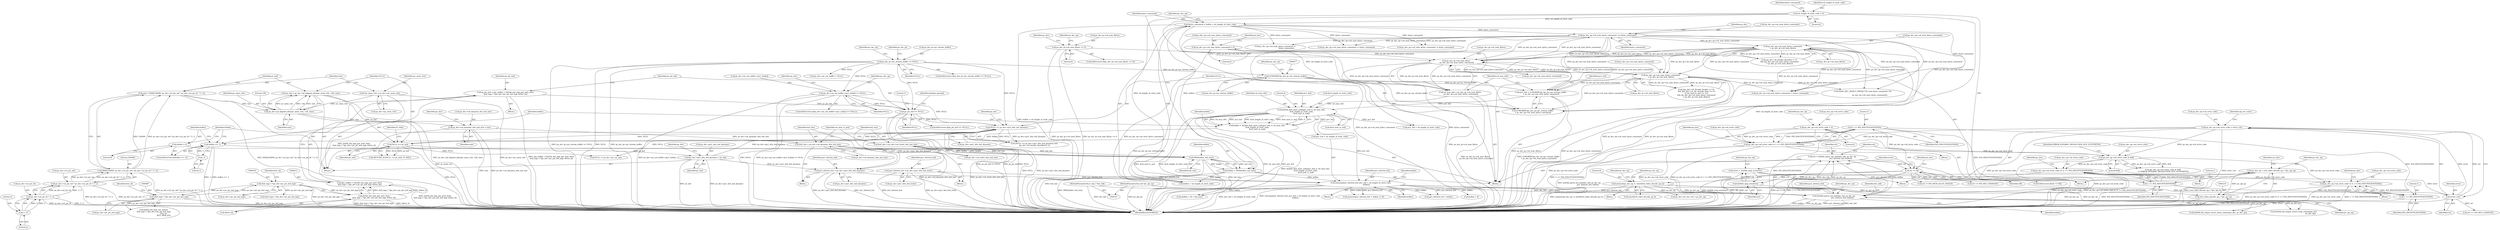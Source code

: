 digraph "0_Android_7554755536019e439433c515eeb44e701fb3bfb2@pointer" {
"1001747" [label="(Call,ps_dec_op->u4_error_code |= (1 << IVD_INSUFFICIENTDATA))"];
"1001695" [label="(Call,ps_dec_op->u4_error_code & 0xff)"];
"1001301" [label="(Call,ps_dec_op->u4_error_code = error | ret)"];
"1001305" [label="(Call,error | ret)"];
"1001297" [label="(Call,error =  ih264d_map_error(ret))"];
"1001299" [label="(Call,ih264d_map_error(ret))"];
"1001292" [label="(Call,ret != OK)"];
"1001284" [label="(Call,ret = ih264d_parse_nal_unit(dec_hdl, ps_dec_op,\n                              pu1_bitstrm_buf, buflen))"];
"1001286" [label="(Call,ih264d_parse_nal_unit(dec_hdl, ps_dec_op,\n                              pu1_bitstrm_buf, buflen))"];
"1000148" [label="(MethodParameterIn,iv_obj_t *dec_hdl)"];
"1000227" [label="(Call,memset(ps_dec_op, 0, sizeof(ivd_video_decode_op_t)))"];
"1000215" [label="(Call,ps_dec_op = (ivd_video_decode_op_t *)pv_api_op)"];
"1000217" [label="(Call,(ivd_video_decode_op_t *)pv_api_op)"];
"1000150" [label="(MethodParameterIn,void *pv_api_op)"];
"1001200" [label="(Call,memcpy(pu1_bitstrm_buf, pu1_buf + u4_length_of_start_code,\n                   buflen))"];
"1001055" [label="(Call,pu1_bitstrm_buf = ps_dec->pu1_bits_buf_dynamic)"];
"1001040" [label="(Call,ps_dec->pu1_bits_buf_dynamic = pv_buf)"];
"1001036" [label="(Call,NULL == pv_buf)"];
"1000995" [label="(Call,NULL == ps_dec->pu1_bits_buf_dynamic)"];
"1000406" [label="(Call,ps_dec->ps_out_buffer->pu1_bufs[i] == NULL)"];
"1000260" [label="(Call,ps_dec_ip->pv_stream_buffer == NULL)"];
"1000623" [label="(Call,ps_pic_buf == NULL)"];
"1000610" [label="(Call,ps_pic_buf = (pic_buffer_t *)ih264_buf_mgr_get_next_free(\n (buf_mgr_t *)ps_dec->pv_pic_buf_mgr, &free_id))"];
"1000612" [label="(Call,(pic_buffer_t *)ih264_buf_mgr_get_next_free(\n (buf_mgr_t *)ps_dec->pv_pic_buf_mgr, &free_id))"];
"1000614" [label="(Call,ih264_buf_mgr_get_next_free(\n (buf_mgr_t *)ps_dec->pv_pic_buf_mgr, &free_id))"];
"1000615" [label="(Call,(buf_mgr_t *)ps_dec->pv_pic_buf_mgr)"];
"1000686" [label="(Call,(buf_mgr_t *)ps_dec->pv_pic_buf_mgr)"];
"1001029" [label="(Call,pv_buf = ps_dec->pf_aligned_alloc(pv_mem_ctxt, 128, size))"];
"1001031" [label="(Call,ps_dec->pf_aligned_alloc(pv_mem_ctxt, 128, size))"];
"1001009" [label="(Call,*pv_mem_ctxt = ps_dec->pv_mem_ctxt)"];
"1001014" [label="(Call,size = MAX(256000, ps_dec->u2_pic_wd * ps_dec->u2_pic_ht * 3 / 2))"];
"1001016" [label="(Call,MAX(256000, ps_dec->u2_pic_wd * ps_dec->u2_pic_ht * 3 / 2))"];
"1001018" [label="(Call,ps_dec->u2_pic_wd * ps_dec->u2_pic_ht * 3 / 2)"];
"1001022" [label="(Call,ps_dec->u2_pic_ht * 3 / 2)"];
"1001026" [label="(Call,3 / 2)"];
"1001067" [label="(Call,pu1_bitstrm_buf = ps_dec->pu1_bits_buf_static)"];
"1001082" [label="(Call,ih264d_find_start_code(pu1_buf, 0, u4_max_ofst,\n &u4_length_of_start_code,\n &u4_next_is_aud))"];
"1000973" [label="(Call,pu1_buf = (UWORD8*)ps_dec_ip->pv_stream_buffer\n + ps_dec_op->u4_num_bytes_consumed)"];
"1000976" [label="(Call,(UWORD8*)ps_dec_ip->pv_stream_buffer)"];
"1001416" [label="(Call,ps_dec_op->u4_num_bytes_consumed\n < ps_dec_ip->u4_num_Bytes)"];
"1001108" [label="(Call,ps_dec_op->u4_num_bytes_consumed += bytes_consumed)"];
"1001103" [label="(Call,bytes_consumed = buflen + u4_length_of_start_code)"];
"1001098" [label="(Call,buflen = MIN(buflen, buf_size))"];
"1001100" [label="(Call,MIN(buflen, buf_size))"];
"1001091" [label="(Call,buflen == -1)"];
"1001080" [label="(Call,buflen = ih264d_find_start_code(pu1_buf, 0, u4_max_ofst,\n &u4_length_of_start_code,\n &u4_next_is_aud))"];
"1001093" [label="(Call,-1)"];
"1001095" [label="(Call,buflen = 0)"];
"1001060" [label="(Call,buf_size = ps_dec->u4_dynamic_bits_buf_size)"];
"1001045" [label="(Call,ps_dec->u4_dynamic_bits_buf_size = size)"];
"1001072" [label="(Call,buf_size = ps_dec->u4_static_bits_buf_size)"];
"1000171" [label="(Call,u4_length_of_start_code = 0)"];
"1000986" [label="(Call,ps_dec_ip->u4_num_Bytes\n - ps_dec_op->u4_num_bytes_consumed)"];
"1000281" [label="(Call,ps_dec_ip->u4_num_Bytes <= 0)"];
"1001441" [label="(Call,ps_dec_op->u4_num_bytes_consumed\n < ps_dec_ip->u4_num_Bytes)"];
"1000306" [label="(Call,ps_dec_op->u4_num_bytes_consumed = 0)"];
"1000984" [label="(Call,u4_max_ofst = ps_dec_ip->u4_num_Bytes\n - ps_dec_op->u4_num_bytes_consumed)"];
"1000476" [label="(Call,ps_dec_op->u4_error_code = 0)"];
"1001234" [label="(Call,ps_dec_op->u4_error_code |= 1 << IVD_INSUFFICIENTDATA)"];
"1001238" [label="(Call,1 << IVD_INSUFFICIENTDATA)"];
"1001727" [label="(Call,ps_dec_op->u4_error_code |= (1 << IVD_INSUFFICIENTDATA))"];
"1001731" [label="(Call,1 << IVD_INSUFFICIENTDATA)"];
"1001751" [label="(Call,1 << IVD_INSUFFICIENTDATA)"];
"1001085" [label="(Identifier,u4_max_ofst)"];
"1000303" [label="(Identifier,ps_dec)"];
"1001057" [label="(Call,ps_dec->pu1_bits_buf_dynamic)"];
"1001151" [label="(Call,ps_dec_op->u4_num_bytes_consumed -=\n                                        bytes_consumed)"];
"1000986" [label="(Call,ps_dec_ip->u4_num_Bytes\n - ps_dec_op->u4_num_bytes_consumed)"];
"1000219" [label="(Identifier,pv_api_op)"];
"1000978" [label="(Call,ps_dec_ip->pv_stream_buffer)"];
"1001011" [label="(Call,ps_dec->pv_mem_ctxt)"];
"1001201" [label="(Identifier,pu1_bitstrm_buf)"];
"1001238" [label="(Call,1 << IVD_INSUFFICIENTDATA)"];
"1000261" [label="(Call,ps_dec_ip->pv_stream_buffer)"];
"1001099" [label="(Identifier,buflen)"];
"1000971" [label="(Block,)"];
"1001078" [label="(Identifier,u4_next_is_aud)"];
"1001052" [label="(Identifier,ps_dec)"];
"1001239" [label="(Literal,1)"];
"1000281" [label="(Call,ps_dec_ip->u4_num_Bytes <= 0)"];
"1001294" [label="(Identifier,OK)"];
"1000976" [label="(Call,(UWORD8*)ps_dec_ip->pv_stream_buffer)"];
"1001068" [label="(Identifier,pu1_bitstrm_buf)"];
"1001289" [label="(Identifier,pu1_bitstrm_buf)"];
"1001286" [label="(Call,ih264d_parse_nal_unit(dec_hdl, ps_dec_op,\n                              pu1_bitstrm_buf, buflen))"];
"1000480" [label="(Literal,0)"];
"1000982" [label="(Identifier,ps_dec_op)"];
"1001200" [label="(Call,memcpy(pu1_bitstrm_buf, pu1_buf + u4_length_of_start_code,\n                   buflen))"];
"1000974" [label="(Identifier,pu1_buf)"];
"1000220" [label="(Block,)"];
"1001298" [label="(Identifier,error)"];
"1000685" [label="(Call,ih264_buf_mgr_set_status(\n (buf_mgr_t *)ps_dec->pv_pic_buf_mgr,\n                                    free_id,\n                                    BUF_MGR_IO))"];
"1000483" [label="(Identifier,ps_dec_op)"];
"1000176" [label="(Identifier,bytes_consumed)"];
"1000608" [label="(Block,)"];
"1001695" [label="(Call,ps_dec_op->u4_error_code & 0xff)"];
"1000984" [label="(Call,u4_max_ofst = ps_dec_ip->u4_num_Bytes\n - ps_dec_op->u4_num_bytes_consumed)"];
"1001081" [label="(Identifier,buflen)"];
"1001213" [label="(Call,memset(pu1_bitstrm_buf + buflen, 0, 8))"];
"1001732" [label="(Literal,1)"];
"1001699" [label="(Literal,0xff)"];
"1001054" [label="(Block,)"];
"1000268" [label="(Identifier,ps_dec_op)"];
"1001244" [label="(Identifier,ps_dec)"];
"1001751" [label="(Call,1 << IVD_INSUFFICIENTDATA)"];
"1001291" [label="(ControlStructure,if(ret != OK))"];
"1001463" [label="(Call,ret != IVD_MEM_ALLOC_FAILED)"];
"1000307" [label="(Call,ps_dec_op->u4_num_bytes_consumed)"];
"1001234" [label="(Call,ps_dec_op->u4_error_code |= 1 << IVD_INSUFFICIENTDATA)"];
"1000994" [label="(Call,(NULL == ps_dec->pu1_bits_buf_dynamic) &&\n (ps_dec->i4_header_decoded & 1))"];
"1001035" [label="(Call,RETURN_IF((NULL == pv_buf), IV_FAIL))"];
"1001030" [label="(Identifier,pv_buf)"];
"1001010" [label="(Identifier,pv_mem_ctxt)"];
"1000678" [label="(Literal,1)"];
"1001047" [label="(Identifier,ps_dec)"];
"1001080" [label="(Call,buflen = ih264d_find_start_code(pu1_buf, 0, u4_max_ofst,\n &u4_length_of_start_code,\n &u4_next_is_aud))"];
"1000623" [label="(Call,ps_pic_buf == NULL)"];
"1001119" [label="(Identifier,ps_dec)"];
"1001094" [label="(Literal,1)"];
"1000686" [label="(Call,(buf_mgr_t *)ps_dec->pv_pic_buf_mgr)"];
"1001055" [label="(Call,pu1_bitstrm_buf = ps_dec->pu1_bits_buf_dynamic)"];
"1001002" [label="(Identifier,ps_dec)"];
"1001303" [label="(Identifier,ps_dec_op)"];
"1000228" [label="(Identifier,ps_dec_op)"];
"1000996" [label="(Identifier,NULL)"];
"1001026" [label="(Call,3 / 2)"];
"1001073" [label="(Identifier,buf_size)"];
"1001084" [label="(Literal,0)"];
"1001416" [label="(Call,ps_dec_op->u4_num_bytes_consumed\n < ps_dec_ip->u4_num_Bytes)"];
"1001299" [label="(Call,ih264d_map_error(ret))"];
"1001574" [label="(Call,ps_dec_op->u4_num_bytes_consumed -= bytes_consumed)"];
"1001207" [label="(Call,(buflen + 8) < buf_size)"];
"1001205" [label="(Identifier,buflen)"];
"1001361" [label="(Call,ps_dec_op->u4_num_bytes_consumed -= bytes_consumed)"];
"1000260" [label="(Call,ps_dec_ip->pv_stream_buffer == NULL)"];
"1000311" [label="(Call,ps_dec->ps_out_buffer = NULL)"];
"1001748" [label="(Call,ps_dec_op->u4_error_code)"];
"1001005" [label="(Block,)"];
"1001037" [label="(Identifier,NULL)"];
"1000435" [label="(Identifier,ps_dec)"];
"1001214" [label="(Call,pu1_bitstrm_buf + buflen)"];
"1001109" [label="(Call,ps_dec_op->u4_num_bytes_consumed)"];
"1001091" [label="(Call,buflen == -1)"];
"1000285" [label="(Literal,0)"];
"1001029" [label="(Call,pv_buf = ps_dec->pf_aligned_alloc(pv_mem_ctxt, 128, size))"];
"1001088" [label="(Call,&u4_next_is_aud)"];
"1000215" [label="(Call,ps_dec_op = (ivd_video_decode_op_t *)pv_api_op)"];
"1001017" [label="(Literal,256000)"];
"1001023" [label="(Call,ps_dec->u2_pic_ht)"];
"1000987" [label="(Call,ps_dec_ip->u4_num_Bytes)"];
"1002087" [label="(Call,NULL != ps_dec->ps_cur_sps)"];
"1001015" [label="(Identifier,size)"];
"1000289" [label="(Identifier,ps_dec_op)"];
"1001083" [label="(Identifier,pu1_buf)"];
"1001014" [label="(Call,size = MAX(256000, ps_dec->u2_pic_wd * ps_dec->u2_pic_ht * 3 / 2))"];
"1000630" [label="(Identifier,display_queued)"];
"1000283" [label="(Identifier,ps_dec_ip)"];
"1001096" [label="(Identifier,buflen)"];
"1001293" [label="(Identifier,ret)"];
"1001016" [label="(Call,MAX(256000, ps_dec->u2_pic_wd * ps_dec->u2_pic_ht * 3 / 2))"];
"1001049" [label="(Identifier,size)"];
"1001126" [label="(Call,pu1_buf + u4_length_of_start_code)"];
"1000229" [label="(Literal,0)"];
"1000151" [label="(Block,)"];
"1000973" [label="(Call,pu1_buf = (UWORD8*)ps_dec_ip->pv_stream_buffer\n + ps_dec_op->u4_num_bytes_consumed)"];
"1001753" [label="(Identifier,IVD_INSUFFICIENTDATA)"];
"1001044" [label="(Identifier,pv_buf)"];
"1000217" [label="(Call,(ivd_video_decode_op_t *)pv_api_op)"];
"1001752" [label="(Literal,1)"];
"1001442" [label="(Call,ps_dec_op->u4_num_bytes_consumed)"];
"1001235" [label="(Call,ps_dec_op->u4_error_code)"];
"1001756" [label="(Identifier,ps_dec)"];
"1001060" [label="(Call,buf_size = ps_dec->u4_dynamic_bits_buf_size)"];
"1001358" [label="(Identifier,ps_dec)"];
"1000171" [label="(Call,u4_length_of_start_code = 0)"];
"1001090" [label="(ControlStructure,if(buflen == -1))"];
"1001305" [label="(Call,error | ret)"];
"1000230" [label="(Call,sizeof(ivd_video_decode_op_t))"];
"1000476" [label="(Call,ps_dec_op->u4_error_code = 0)"];
"1000150" [label="(MethodParameterIn,void *pv_api_op)"];
"1001046" [label="(Call,ps_dec->u4_dynamic_bits_buf_size)"];
"1000617" [label="(Call,ps_dec->pv_pic_buf_mgr)"];
"1000227" [label="(Call,memset(ps_dec_op, 0, sizeof(ivd_video_decode_op_t)))"];
"1000975" [label="(Call,(UWORD8*)ps_dec_ip->pv_stream_buffer\n + ps_dec_op->u4_num_bytes_consumed)"];
"1000313" [label="(Identifier,ps_dec)"];
"1001727" [label="(Call,ps_dec_op->u4_error_code |= (1 << IVD_INSUFFICIENTDATA))"];
"1001425" [label="(Call,((ps_dec->i4_decode_header == 0)\n && ((ps_dec->u1_pic_decode_done == 0)\n || (u4_next_is_aud == 1)))\n && (ps_dec_op->u4_num_bytes_consumed\n < ps_dec_ip->u4_num_Bytes))"];
"1001290" [label="(Identifier,buflen)"];
"1000306" [label="(Call,ps_dec_op->u4_num_bytes_consumed = 0)"];
"1001338" [label="(Call,ps_dec_op->u4_num_bytes_consumed -= bytes_consumed)"];
"1001300" [label="(Identifier,ret)"];
"1001694" [label="(Call,(ps_dec_op->u4_error_code & 0xff)\n != ERROR_DYNAMIC_RESOLUTION_NOT_SUPPORTED)"];
"1001108" [label="(Call,ps_dec_op->u4_num_bytes_consumed += bytes_consumed)"];
"1001072" [label="(Call,buf_size = ps_dec->u4_static_bits_buf_size)"];
"1001209" [label="(Identifier,buflen)"];
"1001019" [label="(Call,ps_dec->u2_pic_wd)"];
"1001100" [label="(Call,MIN(buflen, buf_size))"];
"1001093" [label="(Call,-1)"];
"1000310" [label="(Literal,0)"];
"1002129" [label="(MethodReturn,WORD32)"];
"1001104" [label="(Identifier,bytes_consumed)"];
"1001284" [label="(Call,ret = ih264d_parse_nal_unit(dec_hdl, ps_dec_op,\n                              pu1_bitstrm_buf, buflen))"];
"1001009" [label="(Call,*pv_mem_ctxt = ps_dec->pv_mem_ctxt)"];
"1001066" [label="(Block,)"];
"1000148" [label="(MethodParameterIn,iv_obj_t *dec_hdl)"];
"1002122" [label="(Call,H264_DEC_DEBUG_PRINT(\"The num bytes consumed: %d\n\",\n                         ps_dec_op->u4_num_bytes_consumed))"];
"1001747" [label="(Call,ps_dec_op->u4_error_code |= (1 << IVD_INSUFFICIENTDATA))"];
"1000997" [label="(Call,ps_dec->pu1_bits_buf_dynamic)"];
"1000173" [label="(Literal,0)"];
"1001746" [label="(Block,)"];
"1000622" [label="(ControlStructure,if(ps_pic_buf == NULL))"];
"1001032" [label="(Identifier,pv_mem_ctxt)"];
"1001410" [label="(Call,(ps_dec->i4_header_decoded != 3)\n && (ps_dec_op->u4_num_bytes_consumed\n < ps_dec_ip->u4_num_Bytes))"];
"1001696" [label="(Call,ps_dec_op->u4_error_code)"];
"1000995" [label="(Call,NULL == ps_dec->pu1_bits_buf_dynamic)"];
"1000223" [label="(Identifier,u4_size)"];
"1001105" [label="(Call,buflen + u4_length_of_start_code)"];
"1001097" [label="(Literal,0)"];
"1000624" [label="(Identifier,ps_pic_buf)"];
"1001069" [label="(Call,ps_dec->pu1_bits_buf_static)"];
"1000985" [label="(Identifier,u4_max_ofst)"];
"1001301" [label="(Call,ps_dec_op->u4_error_code = error | ret)"];
"1001726" [label="(Block,)"];
"1001095" [label="(Call,buflen = 0)"];
"1001295" [label="(Block,)"];
"1000614" [label="(Call,ih264_buf_mgr_get_next_free(\n (buf_mgr_t *)ps_dec->pv_pic_buf_mgr, &free_id))"];
"1001728" [label="(Call,ps_dec_op->u4_error_code)"];
"1001445" [label="(Call,ps_dec_ip->u4_num_Bytes)"];
"1001067" [label="(Call,pu1_bitstrm_buf = ps_dec->pu1_bits_buf_static)"];
"1001086" [label="(Call,&u4_length_of_start_code)"];
"1001102" [label="(Identifier,buf_size)"];
"1001040" [label="(Call,ps_dec->pu1_bits_buf_dynamic = pv_buf)"];
"1000406" [label="(Call,ps_dec->ps_out_buffer->pu1_bufs[i] == NULL)"];
"1001036" [label="(Call,NULL == pv_buf)"];
"1000418" [label="(Identifier,ps_dec_op)"];
"1001056" [label="(Identifier,pu1_bitstrm_buf)"];
"1000620" [label="(Call,&free_id)"];
"1001045" [label="(Call,ps_dec->u4_dynamic_bits_buf_size = size)"];
"1001062" [label="(Call,ps_dec->u4_dynamic_bits_buf_size)"];
"1001202" [label="(Call,pu1_buf + u4_length_of_start_code)"];
"1001302" [label="(Call,ps_dec_op->u4_error_code)"];
"1000216" [label="(Identifier,ps_dec_op)"];
"1001082" [label="(Call,ih264d_find_start_code(pu1_buf, 0, u4_max_ofst,\n &u4_length_of_start_code,\n &u4_next_is_aud))"];
"1001441" [label="(Call,ps_dec_op->u4_num_bytes_consumed\n < ps_dec_ip->u4_num_Bytes)"];
"1001110" [label="(Identifier,ps_dec_op)"];
"1000610" [label="(Call,ps_pic_buf = (pic_buffer_t *)ih264_buf_mgr_get_next_free(\n (buf_mgr_t *)ps_dec->pv_pic_buf_mgr, &free_id))"];
"1000625" [label="(Identifier,NULL)"];
"1001208" [label="(Call,buflen + 8)"];
"1000696" [label="(Call,(buf_mgr_t *)ps_dec->pv_pic_buf_mgr)"];
"1001309" [label="(Identifier,api_ret_value)"];
"1000280" [label="(ControlStructure,if(ps_dec_ip->u4_num_Bytes <= 0))"];
"1001199" [label="(Block,)"];
"1001034" [label="(Identifier,size)"];
"1001240" [label="(Identifier,IVD_INSUFFICIENTDATA)"];
"1001700" [label="(Identifier,ERROR_DYNAMIC_RESOLUTION_NOT_SUPPORTED)"];
"1001306" [label="(Identifier,error)"];
"1000621" [label="(Identifier,free_id)"];
"1000612" [label="(Call,(pic_buffer_t *)ih264_buf_mgr_get_next_free(\n (buf_mgr_t *)ps_dec->pv_pic_buf_mgr, &free_id))"];
"1001543" [label="(Call,ret == IVD_RES_CHANGED)"];
"1001297" [label="(Call,error =  ih264d_map_error(ret))"];
"1001420" [label="(Call,ps_dec_ip->u4_num_Bytes)"];
"1001307" [label="(Identifier,ret)"];
"1001074" [label="(Call,ps_dec->u4_static_bits_buf_size)"];
"1001417" [label="(Call,ps_dec_op->u4_num_bytes_consumed)"];
"1001733" [label="(Identifier,IVD_INSUFFICIENTDATA)"];
"1001022" [label="(Call,ps_dec->u2_pic_ht * 3 / 2)"];
"1001098" [label="(Call,buflen = MIN(buflen, buf_size))"];
"1001313" [label="(Call,ret == IVD_RES_CHANGED)"];
"1001061" [label="(Identifier,buf_size)"];
"1000414" [label="(Identifier,NULL)"];
"1001033" [label="(Literal,128)"];
"1000234" [label="(Identifier,ps_dec_op)"];
"1001731" [label="(Call,1 << IVD_INSUFFICIENTDATA)"];
"1000237" [label="(Call,ps_dec->pv_dec_out = ps_dec_op)"];
"1000407" [label="(Call,ps_dec->ps_out_buffer->pu1_bufs[i])"];
"1001018" [label="(Call,ps_dec->u2_pic_wd * ps_dec->u2_pic_ht * 3 / 2)"];
"1001292" [label="(Call,ret != OK)"];
"1001285" [label="(Identifier,ret)"];
"1001028" [label="(Literal,2)"];
"1001092" [label="(Identifier,buflen)"];
"1001288" [label="(Identifier,ps_dec_op)"];
"1000282" [label="(Call,ps_dec_ip->u4_num_Bytes)"];
"1000990" [label="(Call,ps_dec_op->u4_num_bytes_consumed)"];
"1000691" [label="(Identifier,free_id)"];
"1001112" [label="(Identifier,bytes_consumed)"];
"1001038" [label="(Identifier,pv_buf)"];
"1001248" [label="(Call,ih264d_fill_output_struct_from_context(ps_dec,\n                                                           ps_dec_op))"];
"1000405" [label="(ControlStructure,if(ps_dec->ps_out_buffer->pu1_bufs[i] == NULL))"];
"1000264" [label="(Identifier,NULL)"];
"1001039" [label="(Identifier,IV_FAIL)"];
"1001031" [label="(Call,ps_dec->pf_aligned_alloc(pv_mem_ctxt, 128, size))"];
"1000611" [label="(Identifier,ps_pic_buf)"];
"1000615" [label="(Call,(buf_mgr_t *)ps_dec->pv_pic_buf_mgr)"];
"1001103" [label="(Call,bytes_consumed = buflen + u4_length_of_start_code)"];
"1000259" [label="(ControlStructure,if(ps_dec_ip->pv_stream_buffer == NULL))"];
"1000688" [label="(Call,ps_dec->pv_pic_buf_mgr)"];
"1001287" [label="(Identifier,dec_hdl)"];
"1001027" [label="(Literal,3)"];
"1000477" [label="(Call,ps_dec_op->u4_error_code)"];
"1001228" [label="(Block,)"];
"1002009" [label="(Call,ih264d_fill_output_struct_from_context(ps_dec, ps_dec_op))"];
"1001101" [label="(Identifier,buflen)"];
"1000172" [label="(Identifier,u4_length_of_start_code)"];
"1001738" [label="(Identifier,ps_dec)"];
"1001041" [label="(Call,ps_dec->pu1_bits_buf_dynamic)"];
"1001747" -> "1001746"  [label="AST: "];
"1001747" -> "1001751"  [label="CFG: "];
"1001748" -> "1001747"  [label="AST: "];
"1001751" -> "1001747"  [label="AST: "];
"1001756" -> "1001747"  [label="CFG: "];
"1001747" -> "1002129"  [label="DDG: ps_dec_op->u4_error_code |= (1 << IVD_INSUFFICIENTDATA)"];
"1001747" -> "1002129"  [label="DDG: ps_dec_op->u4_error_code"];
"1001747" -> "1002129"  [label="DDG: 1 << IVD_INSUFFICIENTDATA"];
"1001695" -> "1001747"  [label="DDG: ps_dec_op->u4_error_code"];
"1001727" -> "1001747"  [label="DDG: ps_dec_op->u4_error_code"];
"1001751" -> "1001747"  [label="DDG: 1"];
"1001751" -> "1001747"  [label="DDG: IVD_INSUFFICIENTDATA"];
"1001695" -> "1001694"  [label="AST: "];
"1001695" -> "1001699"  [label="CFG: "];
"1001696" -> "1001695"  [label="AST: "];
"1001699" -> "1001695"  [label="AST: "];
"1001700" -> "1001695"  [label="CFG: "];
"1001695" -> "1002129"  [label="DDG: ps_dec_op->u4_error_code"];
"1001695" -> "1001694"  [label="DDG: ps_dec_op->u4_error_code"];
"1001695" -> "1001694"  [label="DDG: 0xff"];
"1001301" -> "1001695"  [label="DDG: ps_dec_op->u4_error_code"];
"1000476" -> "1001695"  [label="DDG: ps_dec_op->u4_error_code"];
"1001234" -> "1001695"  [label="DDG: ps_dec_op->u4_error_code"];
"1001695" -> "1001727"  [label="DDG: ps_dec_op->u4_error_code"];
"1001301" -> "1001295"  [label="AST: "];
"1001301" -> "1001305"  [label="CFG: "];
"1001302" -> "1001301"  [label="AST: "];
"1001305" -> "1001301"  [label="AST: "];
"1001309" -> "1001301"  [label="CFG: "];
"1001301" -> "1002129"  [label="DDG: ps_dec_op->u4_error_code"];
"1001301" -> "1002129"  [label="DDG: error | ret"];
"1001301" -> "1001234"  [label="DDG: ps_dec_op->u4_error_code"];
"1001305" -> "1001301"  [label="DDG: error"];
"1001305" -> "1001301"  [label="DDG: ret"];
"1001305" -> "1001307"  [label="CFG: "];
"1001306" -> "1001305"  [label="AST: "];
"1001307" -> "1001305"  [label="AST: "];
"1001305" -> "1002129"  [label="DDG: error"];
"1001297" -> "1001305"  [label="DDG: error"];
"1001299" -> "1001305"  [label="DDG: ret"];
"1001305" -> "1001313"  [label="DDG: ret"];
"1001297" -> "1001295"  [label="AST: "];
"1001297" -> "1001299"  [label="CFG: "];
"1001298" -> "1001297"  [label="AST: "];
"1001299" -> "1001297"  [label="AST: "];
"1001303" -> "1001297"  [label="CFG: "];
"1001297" -> "1002129"  [label="DDG: ih264d_map_error(ret)"];
"1001299" -> "1001297"  [label="DDG: ret"];
"1001299" -> "1001300"  [label="CFG: "];
"1001300" -> "1001299"  [label="AST: "];
"1001292" -> "1001299"  [label="DDG: ret"];
"1001292" -> "1001291"  [label="AST: "];
"1001292" -> "1001294"  [label="CFG: "];
"1001293" -> "1001292"  [label="AST: "];
"1001294" -> "1001292"  [label="AST: "];
"1001298" -> "1001292"  [label="CFG: "];
"1001358" -> "1001292"  [label="CFG: "];
"1001292" -> "1002129"  [label="DDG: OK"];
"1001292" -> "1002129"  [label="DDG: ret"];
"1001292" -> "1002129"  [label="DDG: ret != OK"];
"1001284" -> "1001292"  [label="DDG: ret"];
"1001292" -> "1001463"  [label="DDG: ret"];
"1001292" -> "1001543"  [label="DDG: ret"];
"1001284" -> "1000971"  [label="AST: "];
"1001284" -> "1001286"  [label="CFG: "];
"1001285" -> "1001284"  [label="AST: "];
"1001286" -> "1001284"  [label="AST: "];
"1001293" -> "1001284"  [label="CFG: "];
"1001284" -> "1002129"  [label="DDG: ih264d_parse_nal_unit(dec_hdl, ps_dec_op,\n                              pu1_bitstrm_buf, buflen)"];
"1001286" -> "1001284"  [label="DDG: dec_hdl"];
"1001286" -> "1001284"  [label="DDG: ps_dec_op"];
"1001286" -> "1001284"  [label="DDG: pu1_bitstrm_buf"];
"1001286" -> "1001284"  [label="DDG: buflen"];
"1001286" -> "1001290"  [label="CFG: "];
"1001287" -> "1001286"  [label="AST: "];
"1001288" -> "1001286"  [label="AST: "];
"1001289" -> "1001286"  [label="AST: "];
"1001290" -> "1001286"  [label="AST: "];
"1001286" -> "1002129"  [label="DDG: buflen"];
"1001286" -> "1002129"  [label="DDG: ps_dec_op"];
"1001286" -> "1002129"  [label="DDG: pu1_bitstrm_buf"];
"1001286" -> "1002129"  [label="DDG: dec_hdl"];
"1001286" -> "1001248"  [label="DDG: ps_dec_op"];
"1000148" -> "1001286"  [label="DDG: dec_hdl"];
"1000227" -> "1001286"  [label="DDG: ps_dec_op"];
"1001200" -> "1001286"  [label="DDG: pu1_bitstrm_buf"];
"1001200" -> "1001286"  [label="DDG: buflen"];
"1001286" -> "1002009"  [label="DDG: ps_dec_op"];
"1000148" -> "1000147"  [label="AST: "];
"1000148" -> "1002129"  [label="DDG: dec_hdl"];
"1000227" -> "1000220"  [label="AST: "];
"1000227" -> "1000230"  [label="CFG: "];
"1000228" -> "1000227"  [label="AST: "];
"1000229" -> "1000227"  [label="AST: "];
"1000230" -> "1000227"  [label="AST: "];
"1000234" -> "1000227"  [label="CFG: "];
"1000227" -> "1002129"  [label="DDG: memset(ps_dec_op, 0, sizeof(ivd_video_decode_op_t))"];
"1000215" -> "1000227"  [label="DDG: ps_dec_op"];
"1000227" -> "1000237"  [label="DDG: ps_dec_op"];
"1000227" -> "1001248"  [label="DDG: ps_dec_op"];
"1000227" -> "1002009"  [label="DDG: ps_dec_op"];
"1000215" -> "1000151"  [label="AST: "];
"1000215" -> "1000217"  [label="CFG: "];
"1000216" -> "1000215"  [label="AST: "];
"1000217" -> "1000215"  [label="AST: "];
"1000223" -> "1000215"  [label="CFG: "];
"1000215" -> "1002129"  [label="DDG: (ivd_video_decode_op_t *)pv_api_op"];
"1000217" -> "1000215"  [label="DDG: pv_api_op"];
"1000217" -> "1000219"  [label="CFG: "];
"1000218" -> "1000217"  [label="AST: "];
"1000219" -> "1000217"  [label="AST: "];
"1000217" -> "1002129"  [label="DDG: pv_api_op"];
"1000150" -> "1000217"  [label="DDG: pv_api_op"];
"1000150" -> "1000147"  [label="AST: "];
"1000150" -> "1002129"  [label="DDG: pv_api_op"];
"1001200" -> "1001199"  [label="AST: "];
"1001200" -> "1001205"  [label="CFG: "];
"1001201" -> "1001200"  [label="AST: "];
"1001202" -> "1001200"  [label="AST: "];
"1001205" -> "1001200"  [label="AST: "];
"1001209" -> "1001200"  [label="CFG: "];
"1001200" -> "1002129"  [label="DDG: pu1_buf + u4_length_of_start_code"];
"1001200" -> "1002129"  [label="DDG: memcpy(pu1_bitstrm_buf, pu1_buf + u4_length_of_start_code,\n                   buflen)"];
"1001055" -> "1001200"  [label="DDG: pu1_bitstrm_buf"];
"1001067" -> "1001200"  [label="DDG: pu1_bitstrm_buf"];
"1001082" -> "1001200"  [label="DDG: pu1_buf"];
"1001098" -> "1001200"  [label="DDG: buflen"];
"1001200" -> "1001207"  [label="DDG: buflen"];
"1001200" -> "1001208"  [label="DDG: buflen"];
"1001200" -> "1001213"  [label="DDG: pu1_bitstrm_buf"];
"1001200" -> "1001213"  [label="DDG: buflen"];
"1001200" -> "1001214"  [label="DDG: pu1_bitstrm_buf"];
"1001200" -> "1001214"  [label="DDG: buflen"];
"1001055" -> "1001054"  [label="AST: "];
"1001055" -> "1001057"  [label="CFG: "];
"1001056" -> "1001055"  [label="AST: "];
"1001057" -> "1001055"  [label="AST: "];
"1001061" -> "1001055"  [label="CFG: "];
"1001055" -> "1002129"  [label="DDG: ps_dec->pu1_bits_buf_dynamic"];
"1001055" -> "1002129"  [label="DDG: pu1_bitstrm_buf"];
"1001040" -> "1001055"  [label="DDG: ps_dec->pu1_bits_buf_dynamic"];
"1000995" -> "1001055"  [label="DDG: ps_dec->pu1_bits_buf_dynamic"];
"1001040" -> "1001005"  [label="AST: "];
"1001040" -> "1001044"  [label="CFG: "];
"1001041" -> "1001040"  [label="AST: "];
"1001044" -> "1001040"  [label="AST: "];
"1001047" -> "1001040"  [label="CFG: "];
"1001040" -> "1002129"  [label="DDG: ps_dec->pu1_bits_buf_dynamic"];
"1001040" -> "1002129"  [label="DDG: pv_buf"];
"1001040" -> "1000995"  [label="DDG: ps_dec->pu1_bits_buf_dynamic"];
"1001036" -> "1001040"  [label="DDG: pv_buf"];
"1001036" -> "1001035"  [label="AST: "];
"1001036" -> "1001038"  [label="CFG: "];
"1001037" -> "1001036"  [label="AST: "];
"1001038" -> "1001036"  [label="AST: "];
"1001039" -> "1001036"  [label="CFG: "];
"1001036" -> "1002129"  [label="DDG: NULL"];
"1001036" -> "1000995"  [label="DDG: NULL"];
"1001036" -> "1001035"  [label="DDG: NULL"];
"1001036" -> "1001035"  [label="DDG: pv_buf"];
"1000995" -> "1001036"  [label="DDG: NULL"];
"1001029" -> "1001036"  [label="DDG: pv_buf"];
"1001036" -> "1002087"  [label="DDG: NULL"];
"1000995" -> "1000994"  [label="AST: "];
"1000995" -> "1000997"  [label="CFG: "];
"1000996" -> "1000995"  [label="AST: "];
"1000997" -> "1000995"  [label="AST: "];
"1001002" -> "1000995"  [label="CFG: "];
"1000994" -> "1000995"  [label="CFG: "];
"1000995" -> "1002129"  [label="DDG: NULL"];
"1000995" -> "1002129"  [label="DDG: ps_dec->pu1_bits_buf_dynamic"];
"1000995" -> "1000994"  [label="DDG: NULL"];
"1000995" -> "1000994"  [label="DDG: ps_dec->pu1_bits_buf_dynamic"];
"1000406" -> "1000995"  [label="DDG: NULL"];
"1000623" -> "1000995"  [label="DDG: NULL"];
"1000260" -> "1000995"  [label="DDG: NULL"];
"1000995" -> "1002087"  [label="DDG: NULL"];
"1000406" -> "1000405"  [label="AST: "];
"1000406" -> "1000414"  [label="CFG: "];
"1000407" -> "1000406"  [label="AST: "];
"1000414" -> "1000406"  [label="AST: "];
"1000418" -> "1000406"  [label="CFG: "];
"1000435" -> "1000406"  [label="CFG: "];
"1000406" -> "1002129"  [label="DDG: ps_dec->ps_out_buffer->pu1_bufs[i]"];
"1000406" -> "1002129"  [label="DDG: NULL"];
"1000406" -> "1002129"  [label="DDG: ps_dec->ps_out_buffer->pu1_bufs[i] == NULL"];
"1000260" -> "1000406"  [label="DDG: NULL"];
"1000406" -> "1000623"  [label="DDG: NULL"];
"1000260" -> "1000259"  [label="AST: "];
"1000260" -> "1000264"  [label="CFG: "];
"1000261" -> "1000260"  [label="AST: "];
"1000264" -> "1000260"  [label="AST: "];
"1000268" -> "1000260"  [label="CFG: "];
"1000283" -> "1000260"  [label="CFG: "];
"1000260" -> "1002129"  [label="DDG: ps_dec_ip->pv_stream_buffer == NULL"];
"1000260" -> "1002129"  [label="DDG: NULL"];
"1000260" -> "1002129"  [label="DDG: ps_dec_ip->pv_stream_buffer"];
"1000260" -> "1000311"  [label="DDG: NULL"];
"1000260" -> "1000623"  [label="DDG: NULL"];
"1000260" -> "1000976"  [label="DDG: ps_dec_ip->pv_stream_buffer"];
"1000623" -> "1000622"  [label="AST: "];
"1000623" -> "1000625"  [label="CFG: "];
"1000624" -> "1000623"  [label="AST: "];
"1000625" -> "1000623"  [label="AST: "];
"1000630" -> "1000623"  [label="CFG: "];
"1000678" -> "1000623"  [label="CFG: "];
"1000623" -> "1002129"  [label="DDG: ps_pic_buf == NULL"];
"1000623" -> "1002129"  [label="DDG: ps_pic_buf"];
"1000623" -> "1002129"  [label="DDG: NULL"];
"1000610" -> "1000623"  [label="DDG: ps_pic_buf"];
"1000610" -> "1000608"  [label="AST: "];
"1000610" -> "1000612"  [label="CFG: "];
"1000611" -> "1000610"  [label="AST: "];
"1000612" -> "1000610"  [label="AST: "];
"1000624" -> "1000610"  [label="CFG: "];
"1000610" -> "1002129"  [label="DDG: (pic_buffer_t *)ih264_buf_mgr_get_next_free(\n (buf_mgr_t *)ps_dec->pv_pic_buf_mgr, &free_id)"];
"1000612" -> "1000610"  [label="DDG: ih264_buf_mgr_get_next_free(\n (buf_mgr_t *)ps_dec->pv_pic_buf_mgr, &free_id)"];
"1000612" -> "1000614"  [label="CFG: "];
"1000613" -> "1000612"  [label="AST: "];
"1000614" -> "1000612"  [label="AST: "];
"1000612" -> "1002129"  [label="DDG: ih264_buf_mgr_get_next_free(\n (buf_mgr_t *)ps_dec->pv_pic_buf_mgr, &free_id)"];
"1000614" -> "1000612"  [label="DDG: (buf_mgr_t *)ps_dec->pv_pic_buf_mgr"];
"1000614" -> "1000612"  [label="DDG: &free_id"];
"1000614" -> "1000620"  [label="CFG: "];
"1000615" -> "1000614"  [label="AST: "];
"1000620" -> "1000614"  [label="AST: "];
"1000614" -> "1002129"  [label="DDG: (buf_mgr_t *)ps_dec->pv_pic_buf_mgr"];
"1000614" -> "1002129"  [label="DDG: &free_id"];
"1000615" -> "1000614"  [label="DDG: ps_dec->pv_pic_buf_mgr"];
"1000615" -> "1000617"  [label="CFG: "];
"1000616" -> "1000615"  [label="AST: "];
"1000617" -> "1000615"  [label="AST: "];
"1000621" -> "1000615"  [label="CFG: "];
"1000615" -> "1002129"  [label="DDG: ps_dec->pv_pic_buf_mgr"];
"1000686" -> "1000615"  [label="DDG: ps_dec->pv_pic_buf_mgr"];
"1000615" -> "1000686"  [label="DDG: ps_dec->pv_pic_buf_mgr"];
"1000615" -> "1000696"  [label="DDG: ps_dec->pv_pic_buf_mgr"];
"1000686" -> "1000685"  [label="AST: "];
"1000686" -> "1000688"  [label="CFG: "];
"1000687" -> "1000686"  [label="AST: "];
"1000688" -> "1000686"  [label="AST: "];
"1000691" -> "1000686"  [label="CFG: "];
"1000686" -> "1002129"  [label="DDG: ps_dec->pv_pic_buf_mgr"];
"1000686" -> "1000685"  [label="DDG: ps_dec->pv_pic_buf_mgr"];
"1001029" -> "1001005"  [label="AST: "];
"1001029" -> "1001031"  [label="CFG: "];
"1001030" -> "1001029"  [label="AST: "];
"1001031" -> "1001029"  [label="AST: "];
"1001037" -> "1001029"  [label="CFG: "];
"1001029" -> "1002129"  [label="DDG: ps_dec->pf_aligned_alloc(pv_mem_ctxt, 128, size)"];
"1001031" -> "1001029"  [label="DDG: pv_mem_ctxt"];
"1001031" -> "1001029"  [label="DDG: 128"];
"1001031" -> "1001029"  [label="DDG: size"];
"1001031" -> "1001034"  [label="CFG: "];
"1001032" -> "1001031"  [label="AST: "];
"1001033" -> "1001031"  [label="AST: "];
"1001034" -> "1001031"  [label="AST: "];
"1001031" -> "1002129"  [label="DDG: pv_mem_ctxt"];
"1001009" -> "1001031"  [label="DDG: pv_mem_ctxt"];
"1001014" -> "1001031"  [label="DDG: size"];
"1001031" -> "1001045"  [label="DDG: size"];
"1001009" -> "1001005"  [label="AST: "];
"1001009" -> "1001011"  [label="CFG: "];
"1001010" -> "1001009"  [label="AST: "];
"1001011" -> "1001009"  [label="AST: "];
"1001015" -> "1001009"  [label="CFG: "];
"1001009" -> "1002129"  [label="DDG: ps_dec->pv_mem_ctxt"];
"1001014" -> "1001005"  [label="AST: "];
"1001014" -> "1001016"  [label="CFG: "];
"1001015" -> "1001014"  [label="AST: "];
"1001016" -> "1001014"  [label="AST: "];
"1001030" -> "1001014"  [label="CFG: "];
"1001014" -> "1002129"  [label="DDG: MAX(256000, ps_dec->u2_pic_wd * ps_dec->u2_pic_ht * 3 / 2)"];
"1001016" -> "1001014"  [label="DDG: 256000"];
"1001016" -> "1001014"  [label="DDG: ps_dec->u2_pic_wd * ps_dec->u2_pic_ht * 3 / 2"];
"1001016" -> "1001018"  [label="CFG: "];
"1001017" -> "1001016"  [label="AST: "];
"1001018" -> "1001016"  [label="AST: "];
"1001016" -> "1002129"  [label="DDG: ps_dec->u2_pic_wd * ps_dec->u2_pic_ht * 3 / 2"];
"1001018" -> "1001016"  [label="DDG: ps_dec->u2_pic_wd"];
"1001018" -> "1001016"  [label="DDG: ps_dec->u2_pic_ht * 3 / 2"];
"1001018" -> "1001022"  [label="CFG: "];
"1001019" -> "1001018"  [label="AST: "];
"1001022" -> "1001018"  [label="AST: "];
"1001018" -> "1002129"  [label="DDG: ps_dec->u2_pic_wd"];
"1001018" -> "1002129"  [label="DDG: ps_dec->u2_pic_ht * 3 / 2"];
"1001022" -> "1001018"  [label="DDG: ps_dec->u2_pic_ht"];
"1001022" -> "1001018"  [label="DDG: 3 / 2"];
"1001022" -> "1001026"  [label="CFG: "];
"1001023" -> "1001022"  [label="AST: "];
"1001026" -> "1001022"  [label="AST: "];
"1001022" -> "1002129"  [label="DDG: 3 / 2"];
"1001022" -> "1002129"  [label="DDG: ps_dec->u2_pic_ht"];
"1001026" -> "1001022"  [label="DDG: 3"];
"1001026" -> "1001022"  [label="DDG: 2"];
"1001026" -> "1001028"  [label="CFG: "];
"1001027" -> "1001026"  [label="AST: "];
"1001028" -> "1001026"  [label="AST: "];
"1001067" -> "1001066"  [label="AST: "];
"1001067" -> "1001069"  [label="CFG: "];
"1001068" -> "1001067"  [label="AST: "];
"1001069" -> "1001067"  [label="AST: "];
"1001073" -> "1001067"  [label="CFG: "];
"1001067" -> "1002129"  [label="DDG: ps_dec->pu1_bits_buf_static"];
"1001067" -> "1002129"  [label="DDG: pu1_bitstrm_buf"];
"1001082" -> "1001080"  [label="AST: "];
"1001082" -> "1001088"  [label="CFG: "];
"1001083" -> "1001082"  [label="AST: "];
"1001084" -> "1001082"  [label="AST: "];
"1001085" -> "1001082"  [label="AST: "];
"1001086" -> "1001082"  [label="AST: "];
"1001088" -> "1001082"  [label="AST: "];
"1001080" -> "1001082"  [label="CFG: "];
"1001082" -> "1002129"  [label="DDG: &u4_next_is_aud"];
"1001082" -> "1002129"  [label="DDG: &u4_length_of_start_code"];
"1001082" -> "1002129"  [label="DDG: u4_max_ofst"];
"1001082" -> "1002129"  [label="DDG: pu1_buf"];
"1001082" -> "1001080"  [label="DDG: u4_max_ofst"];
"1001082" -> "1001080"  [label="DDG: pu1_buf"];
"1001082" -> "1001080"  [label="DDG: &u4_length_of_start_code"];
"1001082" -> "1001080"  [label="DDG: &u4_next_is_aud"];
"1001082" -> "1001080"  [label="DDG: 0"];
"1000973" -> "1001082"  [label="DDG: pu1_buf"];
"1000984" -> "1001082"  [label="DDG: u4_max_ofst"];
"1001082" -> "1001126"  [label="DDG: pu1_buf"];
"1001082" -> "1001202"  [label="DDG: pu1_buf"];
"1000973" -> "1000971"  [label="AST: "];
"1000973" -> "1000975"  [label="CFG: "];
"1000974" -> "1000973"  [label="AST: "];
"1000975" -> "1000973"  [label="AST: "];
"1000985" -> "1000973"  [label="CFG: "];
"1000973" -> "1002129"  [label="DDG: (UWORD8*)ps_dec_ip->pv_stream_buffer\n + ps_dec_op->u4_num_bytes_consumed"];
"1000976" -> "1000973"  [label="DDG: ps_dec_ip->pv_stream_buffer"];
"1001416" -> "1000973"  [label="DDG: ps_dec_op->u4_num_bytes_consumed"];
"1001108" -> "1000973"  [label="DDG: ps_dec_op->u4_num_bytes_consumed"];
"1000306" -> "1000973"  [label="DDG: ps_dec_op->u4_num_bytes_consumed"];
"1001441" -> "1000973"  [label="DDG: ps_dec_op->u4_num_bytes_consumed"];
"1000976" -> "1000975"  [label="AST: "];
"1000976" -> "1000978"  [label="CFG: "];
"1000977" -> "1000976"  [label="AST: "];
"1000978" -> "1000976"  [label="AST: "];
"1000982" -> "1000976"  [label="CFG: "];
"1000976" -> "1002129"  [label="DDG: ps_dec_ip->pv_stream_buffer"];
"1000976" -> "1000975"  [label="DDG: ps_dec_ip->pv_stream_buffer"];
"1001416" -> "1001410"  [label="AST: "];
"1001416" -> "1001420"  [label="CFG: "];
"1001417" -> "1001416"  [label="AST: "];
"1001420" -> "1001416"  [label="AST: "];
"1001410" -> "1001416"  [label="CFG: "];
"1001416" -> "1002129"  [label="DDG: ps_dec_op->u4_num_bytes_consumed"];
"1001416" -> "1002129"  [label="DDG: ps_dec_ip->u4_num_Bytes"];
"1001416" -> "1000975"  [label="DDG: ps_dec_op->u4_num_bytes_consumed"];
"1001416" -> "1000986"  [label="DDG: ps_dec_ip->u4_num_Bytes"];
"1001416" -> "1000986"  [label="DDG: ps_dec_op->u4_num_bytes_consumed"];
"1001416" -> "1001410"  [label="DDG: ps_dec_op->u4_num_bytes_consumed"];
"1001416" -> "1001410"  [label="DDG: ps_dec_ip->u4_num_Bytes"];
"1001108" -> "1001416"  [label="DDG: ps_dec_op->u4_num_bytes_consumed"];
"1000986" -> "1001416"  [label="DDG: ps_dec_ip->u4_num_Bytes"];
"1001416" -> "1001441"  [label="DDG: ps_dec_op->u4_num_bytes_consumed"];
"1001416" -> "1001441"  [label="DDG: ps_dec_ip->u4_num_Bytes"];
"1001416" -> "1001574"  [label="DDG: ps_dec_op->u4_num_bytes_consumed"];
"1001416" -> "1002122"  [label="DDG: ps_dec_op->u4_num_bytes_consumed"];
"1001108" -> "1000971"  [label="AST: "];
"1001108" -> "1001112"  [label="CFG: "];
"1001109" -> "1001108"  [label="AST: "];
"1001112" -> "1001108"  [label="AST: "];
"1001119" -> "1001108"  [label="CFG: "];
"1001108" -> "1002129"  [label="DDG: ps_dec_op->u4_num_bytes_consumed"];
"1001108" -> "1002129"  [label="DDG: bytes_consumed"];
"1001108" -> "1000975"  [label="DDG: ps_dec_op->u4_num_bytes_consumed"];
"1001108" -> "1000986"  [label="DDG: ps_dec_op->u4_num_bytes_consumed"];
"1001103" -> "1001108"  [label="DDG: bytes_consumed"];
"1000986" -> "1001108"  [label="DDG: ps_dec_op->u4_num_bytes_consumed"];
"1001108" -> "1001151"  [label="DDG: ps_dec_op->u4_num_bytes_consumed"];
"1001108" -> "1001338"  [label="DDG: ps_dec_op->u4_num_bytes_consumed"];
"1001108" -> "1001361"  [label="DDG: ps_dec_op->u4_num_bytes_consumed"];
"1001108" -> "1001441"  [label="DDG: ps_dec_op->u4_num_bytes_consumed"];
"1001108" -> "1001574"  [label="DDG: ps_dec_op->u4_num_bytes_consumed"];
"1001108" -> "1002122"  [label="DDG: ps_dec_op->u4_num_bytes_consumed"];
"1001103" -> "1000971"  [label="AST: "];
"1001103" -> "1001105"  [label="CFG: "];
"1001104" -> "1001103"  [label="AST: "];
"1001105" -> "1001103"  [label="AST: "];
"1001110" -> "1001103"  [label="CFG: "];
"1001103" -> "1002129"  [label="DDG: buflen + u4_length_of_start_code"];
"1001098" -> "1001103"  [label="DDG: buflen"];
"1000171" -> "1001103"  [label="DDG: u4_length_of_start_code"];
"1001103" -> "1001151"  [label="DDG: bytes_consumed"];
"1001103" -> "1001338"  [label="DDG: bytes_consumed"];
"1001103" -> "1001361"  [label="DDG: bytes_consumed"];
"1001103" -> "1001574"  [label="DDG: bytes_consumed"];
"1001098" -> "1000971"  [label="AST: "];
"1001098" -> "1001100"  [label="CFG: "];
"1001099" -> "1001098"  [label="AST: "];
"1001100" -> "1001098"  [label="AST: "];
"1001104" -> "1001098"  [label="CFG: "];
"1001098" -> "1002129"  [label="DDG: MIN(buflen, buf_size)"];
"1001100" -> "1001098"  [label="DDG: buflen"];
"1001100" -> "1001098"  [label="DDG: buf_size"];
"1001098" -> "1001105"  [label="DDG: buflen"];
"1001100" -> "1001102"  [label="CFG: "];
"1001101" -> "1001100"  [label="AST: "];
"1001102" -> "1001100"  [label="AST: "];
"1001100" -> "1002129"  [label="DDG: buf_size"];
"1001091" -> "1001100"  [label="DDG: buflen"];
"1001095" -> "1001100"  [label="DDG: buflen"];
"1001060" -> "1001100"  [label="DDG: buf_size"];
"1001072" -> "1001100"  [label="DDG: buf_size"];
"1001100" -> "1001207"  [label="DDG: buf_size"];
"1001091" -> "1001090"  [label="AST: "];
"1001091" -> "1001093"  [label="CFG: "];
"1001092" -> "1001091"  [label="AST: "];
"1001093" -> "1001091"  [label="AST: "];
"1001096" -> "1001091"  [label="CFG: "];
"1001099" -> "1001091"  [label="CFG: "];
"1001091" -> "1002129"  [label="DDG: buflen == -1"];
"1001091" -> "1002129"  [label="DDG: -1"];
"1001080" -> "1001091"  [label="DDG: buflen"];
"1001093" -> "1001091"  [label="DDG: 1"];
"1001080" -> "1000971"  [label="AST: "];
"1001081" -> "1001080"  [label="AST: "];
"1001092" -> "1001080"  [label="CFG: "];
"1001080" -> "1002129"  [label="DDG: ih264d_find_start_code(pu1_buf, 0, u4_max_ofst,\n &u4_length_of_start_code,\n &u4_next_is_aud)"];
"1001093" -> "1001094"  [label="CFG: "];
"1001094" -> "1001093"  [label="AST: "];
"1001095" -> "1001090"  [label="AST: "];
"1001095" -> "1001097"  [label="CFG: "];
"1001096" -> "1001095"  [label="AST: "];
"1001097" -> "1001095"  [label="AST: "];
"1001099" -> "1001095"  [label="CFG: "];
"1001060" -> "1001054"  [label="AST: "];
"1001060" -> "1001062"  [label="CFG: "];
"1001061" -> "1001060"  [label="AST: "];
"1001062" -> "1001060"  [label="AST: "];
"1001078" -> "1001060"  [label="CFG: "];
"1001060" -> "1002129"  [label="DDG: ps_dec->u4_dynamic_bits_buf_size"];
"1001045" -> "1001060"  [label="DDG: ps_dec->u4_dynamic_bits_buf_size"];
"1001045" -> "1001005"  [label="AST: "];
"1001045" -> "1001049"  [label="CFG: "];
"1001046" -> "1001045"  [label="AST: "];
"1001049" -> "1001045"  [label="AST: "];
"1001052" -> "1001045"  [label="CFG: "];
"1001045" -> "1002129"  [label="DDG: size"];
"1001045" -> "1002129"  [label="DDG: ps_dec->u4_dynamic_bits_buf_size"];
"1001072" -> "1001066"  [label="AST: "];
"1001072" -> "1001074"  [label="CFG: "];
"1001073" -> "1001072"  [label="AST: "];
"1001074" -> "1001072"  [label="AST: "];
"1001078" -> "1001072"  [label="CFG: "];
"1001072" -> "1002129"  [label="DDG: ps_dec->u4_static_bits_buf_size"];
"1000171" -> "1000151"  [label="AST: "];
"1000171" -> "1000173"  [label="CFG: "];
"1000172" -> "1000171"  [label="AST: "];
"1000173" -> "1000171"  [label="AST: "];
"1000176" -> "1000171"  [label="CFG: "];
"1000171" -> "1002129"  [label="DDG: u4_length_of_start_code"];
"1000171" -> "1001105"  [label="DDG: u4_length_of_start_code"];
"1000171" -> "1001126"  [label="DDG: u4_length_of_start_code"];
"1000986" -> "1000984"  [label="AST: "];
"1000986" -> "1000990"  [label="CFG: "];
"1000987" -> "1000986"  [label="AST: "];
"1000990" -> "1000986"  [label="AST: "];
"1000984" -> "1000986"  [label="CFG: "];
"1000986" -> "1002129"  [label="DDG: ps_dec_ip->u4_num_Bytes"];
"1000986" -> "1000984"  [label="DDG: ps_dec_ip->u4_num_Bytes"];
"1000986" -> "1000984"  [label="DDG: ps_dec_op->u4_num_bytes_consumed"];
"1000281" -> "1000986"  [label="DDG: ps_dec_ip->u4_num_Bytes"];
"1001441" -> "1000986"  [label="DDG: ps_dec_ip->u4_num_Bytes"];
"1001441" -> "1000986"  [label="DDG: ps_dec_op->u4_num_bytes_consumed"];
"1000306" -> "1000986"  [label="DDG: ps_dec_op->u4_num_bytes_consumed"];
"1000986" -> "1001441"  [label="DDG: ps_dec_ip->u4_num_Bytes"];
"1000281" -> "1000280"  [label="AST: "];
"1000281" -> "1000285"  [label="CFG: "];
"1000282" -> "1000281"  [label="AST: "];
"1000285" -> "1000281"  [label="AST: "];
"1000289" -> "1000281"  [label="CFG: "];
"1000303" -> "1000281"  [label="CFG: "];
"1000281" -> "1002129"  [label="DDG: ps_dec_ip->u4_num_Bytes"];
"1000281" -> "1002129"  [label="DDG: ps_dec_ip->u4_num_Bytes <= 0"];
"1001441" -> "1001425"  [label="AST: "];
"1001441" -> "1001445"  [label="CFG: "];
"1001442" -> "1001441"  [label="AST: "];
"1001445" -> "1001441"  [label="AST: "];
"1001425" -> "1001441"  [label="CFG: "];
"1001441" -> "1002129"  [label="DDG: ps_dec_ip->u4_num_Bytes"];
"1001441" -> "1002129"  [label="DDG: ps_dec_op->u4_num_bytes_consumed"];
"1001441" -> "1000975"  [label="DDG: ps_dec_op->u4_num_bytes_consumed"];
"1001441" -> "1001425"  [label="DDG: ps_dec_op->u4_num_bytes_consumed"];
"1001441" -> "1001425"  [label="DDG: ps_dec_ip->u4_num_Bytes"];
"1001441" -> "1001574"  [label="DDG: ps_dec_op->u4_num_bytes_consumed"];
"1001441" -> "1002122"  [label="DDG: ps_dec_op->u4_num_bytes_consumed"];
"1000306" -> "1000151"  [label="AST: "];
"1000306" -> "1000310"  [label="CFG: "];
"1000307" -> "1000306"  [label="AST: "];
"1000310" -> "1000306"  [label="AST: "];
"1000313" -> "1000306"  [label="CFG: "];
"1000306" -> "1002129"  [label="DDG: ps_dec_op->u4_num_bytes_consumed"];
"1000306" -> "1000975"  [label="DDG: ps_dec_op->u4_num_bytes_consumed"];
"1000984" -> "1000971"  [label="AST: "];
"1000985" -> "1000984"  [label="AST: "];
"1000996" -> "1000984"  [label="CFG: "];
"1000984" -> "1002129"  [label="DDG: ps_dec_ip->u4_num_Bytes\n - ps_dec_op->u4_num_bytes_consumed"];
"1000476" -> "1000151"  [label="AST: "];
"1000476" -> "1000480"  [label="CFG: "];
"1000477" -> "1000476"  [label="AST: "];
"1000480" -> "1000476"  [label="AST: "];
"1000483" -> "1000476"  [label="CFG: "];
"1000476" -> "1002129"  [label="DDG: ps_dec_op->u4_error_code"];
"1000476" -> "1001234"  [label="DDG: ps_dec_op->u4_error_code"];
"1001234" -> "1001228"  [label="AST: "];
"1001234" -> "1001238"  [label="CFG: "];
"1001235" -> "1001234"  [label="AST: "];
"1001238" -> "1001234"  [label="AST: "];
"1001244" -> "1001234"  [label="CFG: "];
"1001234" -> "1002129"  [label="DDG: 1 << IVD_INSUFFICIENTDATA"];
"1001234" -> "1002129"  [label="DDG: ps_dec_op->u4_error_code"];
"1001234" -> "1002129"  [label="DDG: ps_dec_op->u4_error_code |= 1 << IVD_INSUFFICIENTDATA"];
"1001238" -> "1001234"  [label="DDG: 1"];
"1001238" -> "1001234"  [label="DDG: IVD_INSUFFICIENTDATA"];
"1001238" -> "1001240"  [label="CFG: "];
"1001239" -> "1001238"  [label="AST: "];
"1001240" -> "1001238"  [label="AST: "];
"1001238" -> "1002129"  [label="DDG: IVD_INSUFFICIENTDATA"];
"1001238" -> "1001731"  [label="DDG: IVD_INSUFFICIENTDATA"];
"1001238" -> "1001751"  [label="DDG: IVD_INSUFFICIENTDATA"];
"1001727" -> "1001726"  [label="AST: "];
"1001727" -> "1001731"  [label="CFG: "];
"1001728" -> "1001727"  [label="AST: "];
"1001731" -> "1001727"  [label="AST: "];
"1001738" -> "1001727"  [label="CFG: "];
"1001727" -> "1002129"  [label="DDG: 1 << IVD_INSUFFICIENTDATA"];
"1001727" -> "1002129"  [label="DDG: ps_dec_op->u4_error_code"];
"1001727" -> "1002129"  [label="DDG: ps_dec_op->u4_error_code |= (1 << IVD_INSUFFICIENTDATA)"];
"1001731" -> "1001727"  [label="DDG: 1"];
"1001731" -> "1001727"  [label="DDG: IVD_INSUFFICIENTDATA"];
"1001731" -> "1001733"  [label="CFG: "];
"1001732" -> "1001731"  [label="AST: "];
"1001733" -> "1001731"  [label="AST: "];
"1001731" -> "1002129"  [label="DDG: IVD_INSUFFICIENTDATA"];
"1001731" -> "1001751"  [label="DDG: IVD_INSUFFICIENTDATA"];
"1001751" -> "1001753"  [label="CFG: "];
"1001752" -> "1001751"  [label="AST: "];
"1001753" -> "1001751"  [label="AST: "];
"1001751" -> "1002129"  [label="DDG: IVD_INSUFFICIENTDATA"];
}
